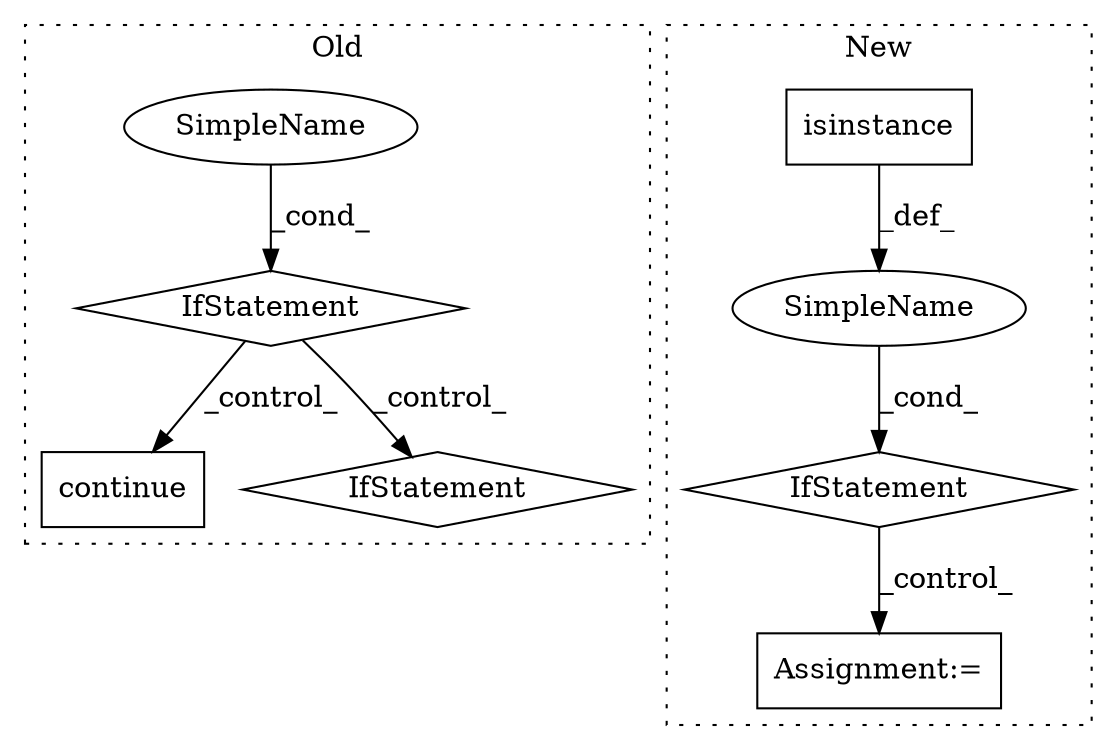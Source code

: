 digraph G {
subgraph cluster0 {
1 [label="continue" a="18" s="1424" l="9" shape="box"];
3 [label="IfStatement" a="25" s="1394,1412" l="4,2" shape="diamond"];
4 [label="SimpleName" a="42" s="" l="" shape="ellipse"];
8 [label="IfStatement" a="25" s="1598,1616" l="4,2" shape="diamond"];
label = "Old";
style="dotted";
}
subgraph cluster1 {
2 [label="isinstance" a="32" s="1184,1218" l="11,1" shape="box"];
5 [label="IfStatement" a="25" s="1180,1219" l="4,2" shape="diamond"];
6 [label="Assignment:=" a="7" s="1714" l="1" shape="box"];
7 [label="SimpleName" a="42" s="" l="" shape="ellipse"];
label = "New";
style="dotted";
}
2 -> 7 [label="_def_"];
3 -> 8 [label="_control_"];
3 -> 1 [label="_control_"];
4 -> 3 [label="_cond_"];
5 -> 6 [label="_control_"];
7 -> 5 [label="_cond_"];
}